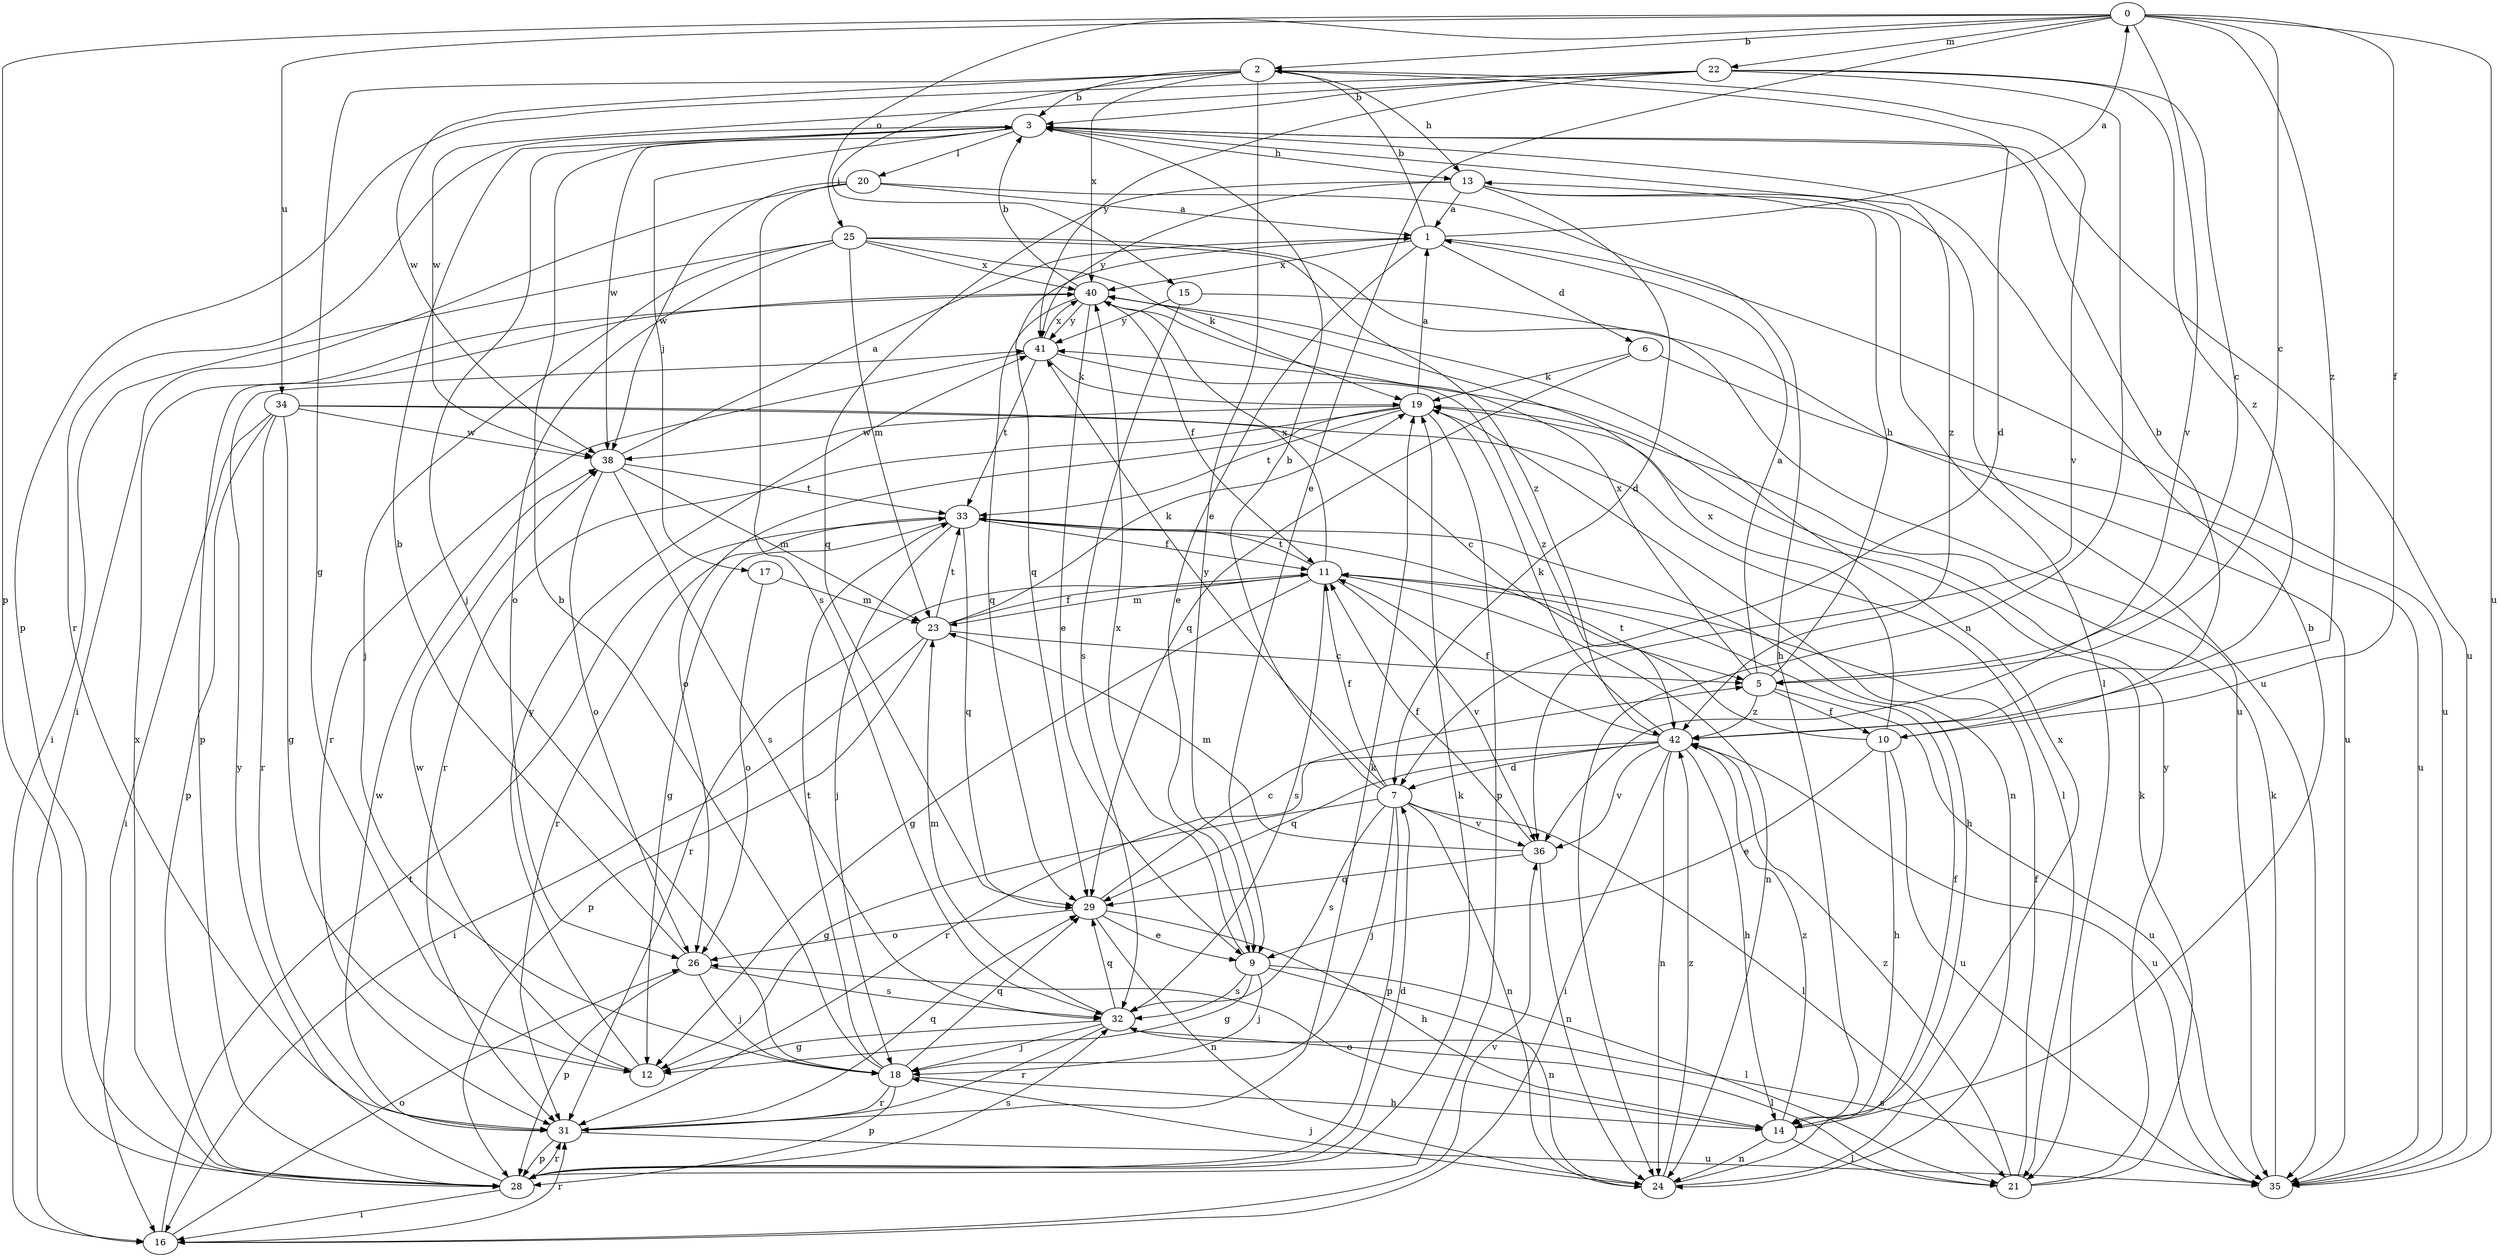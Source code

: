 strict digraph  {
0;
1;
2;
3;
5;
6;
7;
9;
10;
11;
12;
13;
14;
15;
16;
17;
18;
19;
20;
21;
22;
23;
24;
25;
26;
28;
29;
31;
32;
33;
34;
35;
36;
38;
40;
41;
42;
0 -> 2  [label=b];
0 -> 5  [label=c];
0 -> 9  [label=e];
0 -> 10  [label=f];
0 -> 22  [label=m];
0 -> 25  [label=o];
0 -> 28  [label=p];
0 -> 34  [label=u];
0 -> 35  [label=u];
0 -> 36  [label=v];
0 -> 42  [label=z];
1 -> 0  [label=a];
1 -> 2  [label=b];
1 -> 6  [label=d];
1 -> 9  [label=e];
1 -> 29  [label=q];
1 -> 35  [label=u];
1 -> 40  [label=x];
2 -> 3  [label=b];
2 -> 7  [label=d];
2 -> 9  [label=e];
2 -> 12  [label=g];
2 -> 13  [label=h];
2 -> 15  [label=i];
2 -> 36  [label=v];
2 -> 38  [label=w];
2 -> 40  [label=x];
3 -> 13  [label=h];
3 -> 17  [label=j];
3 -> 18  [label=j];
3 -> 20  [label=l];
3 -> 31  [label=r];
3 -> 35  [label=u];
3 -> 38  [label=w];
3 -> 42  [label=z];
5 -> 1  [label=a];
5 -> 10  [label=f];
5 -> 13  [label=h];
5 -> 35  [label=u];
5 -> 40  [label=x];
5 -> 42  [label=z];
6 -> 19  [label=k];
6 -> 29  [label=q];
6 -> 35  [label=u];
7 -> 3  [label=b];
7 -> 11  [label=f];
7 -> 12  [label=g];
7 -> 18  [label=j];
7 -> 21  [label=l];
7 -> 24  [label=n];
7 -> 28  [label=p];
7 -> 32  [label=s];
7 -> 36  [label=v];
7 -> 41  [label=y];
9 -> 12  [label=g];
9 -> 18  [label=j];
9 -> 21  [label=l];
9 -> 24  [label=n];
9 -> 32  [label=s];
9 -> 40  [label=x];
10 -> 3  [label=b];
10 -> 9  [label=e];
10 -> 14  [label=h];
10 -> 33  [label=t];
10 -> 35  [label=u];
10 -> 40  [label=x];
11 -> 12  [label=g];
11 -> 23  [label=m];
11 -> 24  [label=n];
11 -> 31  [label=r];
11 -> 32  [label=s];
11 -> 33  [label=t];
11 -> 36  [label=v];
11 -> 40  [label=x];
12 -> 38  [label=w];
12 -> 41  [label=y];
13 -> 1  [label=a];
13 -> 7  [label=d];
13 -> 21  [label=l];
13 -> 29  [label=q];
13 -> 35  [label=u];
13 -> 41  [label=y];
14 -> 3  [label=b];
14 -> 21  [label=l];
14 -> 24  [label=n];
14 -> 26  [label=o];
14 -> 42  [label=z];
15 -> 32  [label=s];
15 -> 35  [label=u];
15 -> 41  [label=y];
16 -> 26  [label=o];
16 -> 31  [label=r];
16 -> 33  [label=t];
16 -> 36  [label=v];
17 -> 23  [label=m];
17 -> 26  [label=o];
18 -> 3  [label=b];
18 -> 14  [label=h];
18 -> 28  [label=p];
18 -> 29  [label=q];
18 -> 31  [label=r];
18 -> 33  [label=t];
19 -> 1  [label=a];
19 -> 24  [label=n];
19 -> 26  [label=o];
19 -> 28  [label=p];
19 -> 31  [label=r];
19 -> 33  [label=t];
19 -> 38  [label=w];
20 -> 1  [label=a];
20 -> 14  [label=h];
20 -> 16  [label=i];
20 -> 32  [label=s];
20 -> 38  [label=w];
21 -> 11  [label=f];
21 -> 19  [label=k];
21 -> 41  [label=y];
21 -> 42  [label=z];
22 -> 3  [label=b];
22 -> 5  [label=c];
22 -> 24  [label=n];
22 -> 28  [label=p];
22 -> 38  [label=w];
22 -> 41  [label=y];
22 -> 42  [label=z];
23 -> 5  [label=c];
23 -> 11  [label=f];
23 -> 16  [label=i];
23 -> 19  [label=k];
23 -> 28  [label=p];
23 -> 33  [label=t];
24 -> 11  [label=f];
24 -> 18  [label=j];
24 -> 40  [label=x];
24 -> 42  [label=z];
25 -> 16  [label=i];
25 -> 18  [label=j];
25 -> 19  [label=k];
25 -> 23  [label=m];
25 -> 26  [label=o];
25 -> 35  [label=u];
25 -> 40  [label=x];
25 -> 42  [label=z];
26 -> 3  [label=b];
26 -> 18  [label=j];
26 -> 28  [label=p];
26 -> 32  [label=s];
28 -> 7  [label=d];
28 -> 16  [label=i];
28 -> 19  [label=k];
28 -> 31  [label=r];
28 -> 32  [label=s];
28 -> 40  [label=x];
28 -> 41  [label=y];
29 -> 5  [label=c];
29 -> 9  [label=e];
29 -> 14  [label=h];
29 -> 24  [label=n];
29 -> 26  [label=o];
31 -> 19  [label=k];
31 -> 28  [label=p];
31 -> 29  [label=q];
31 -> 35  [label=u];
31 -> 38  [label=w];
32 -> 12  [label=g];
32 -> 18  [label=j];
32 -> 21  [label=l];
32 -> 23  [label=m];
32 -> 29  [label=q];
32 -> 31  [label=r];
33 -> 11  [label=f];
33 -> 12  [label=g];
33 -> 14  [label=h];
33 -> 18  [label=j];
33 -> 29  [label=q];
33 -> 31  [label=r];
34 -> 5  [label=c];
34 -> 12  [label=g];
34 -> 16  [label=i];
34 -> 21  [label=l];
34 -> 28  [label=p];
34 -> 31  [label=r];
34 -> 38  [label=w];
35 -> 19  [label=k];
35 -> 32  [label=s];
36 -> 11  [label=f];
36 -> 23  [label=m];
36 -> 24  [label=n];
36 -> 29  [label=q];
38 -> 1  [label=a];
38 -> 23  [label=m];
38 -> 26  [label=o];
38 -> 32  [label=s];
38 -> 33  [label=t];
40 -> 3  [label=b];
40 -> 9  [label=e];
40 -> 11  [label=f];
40 -> 28  [label=p];
40 -> 29  [label=q];
40 -> 41  [label=y];
41 -> 19  [label=k];
41 -> 31  [label=r];
41 -> 33  [label=t];
41 -> 40  [label=x];
41 -> 42  [label=z];
42 -> 7  [label=d];
42 -> 11  [label=f];
42 -> 14  [label=h];
42 -> 16  [label=i];
42 -> 19  [label=k];
42 -> 24  [label=n];
42 -> 29  [label=q];
42 -> 31  [label=r];
42 -> 35  [label=u];
42 -> 36  [label=v];
}
